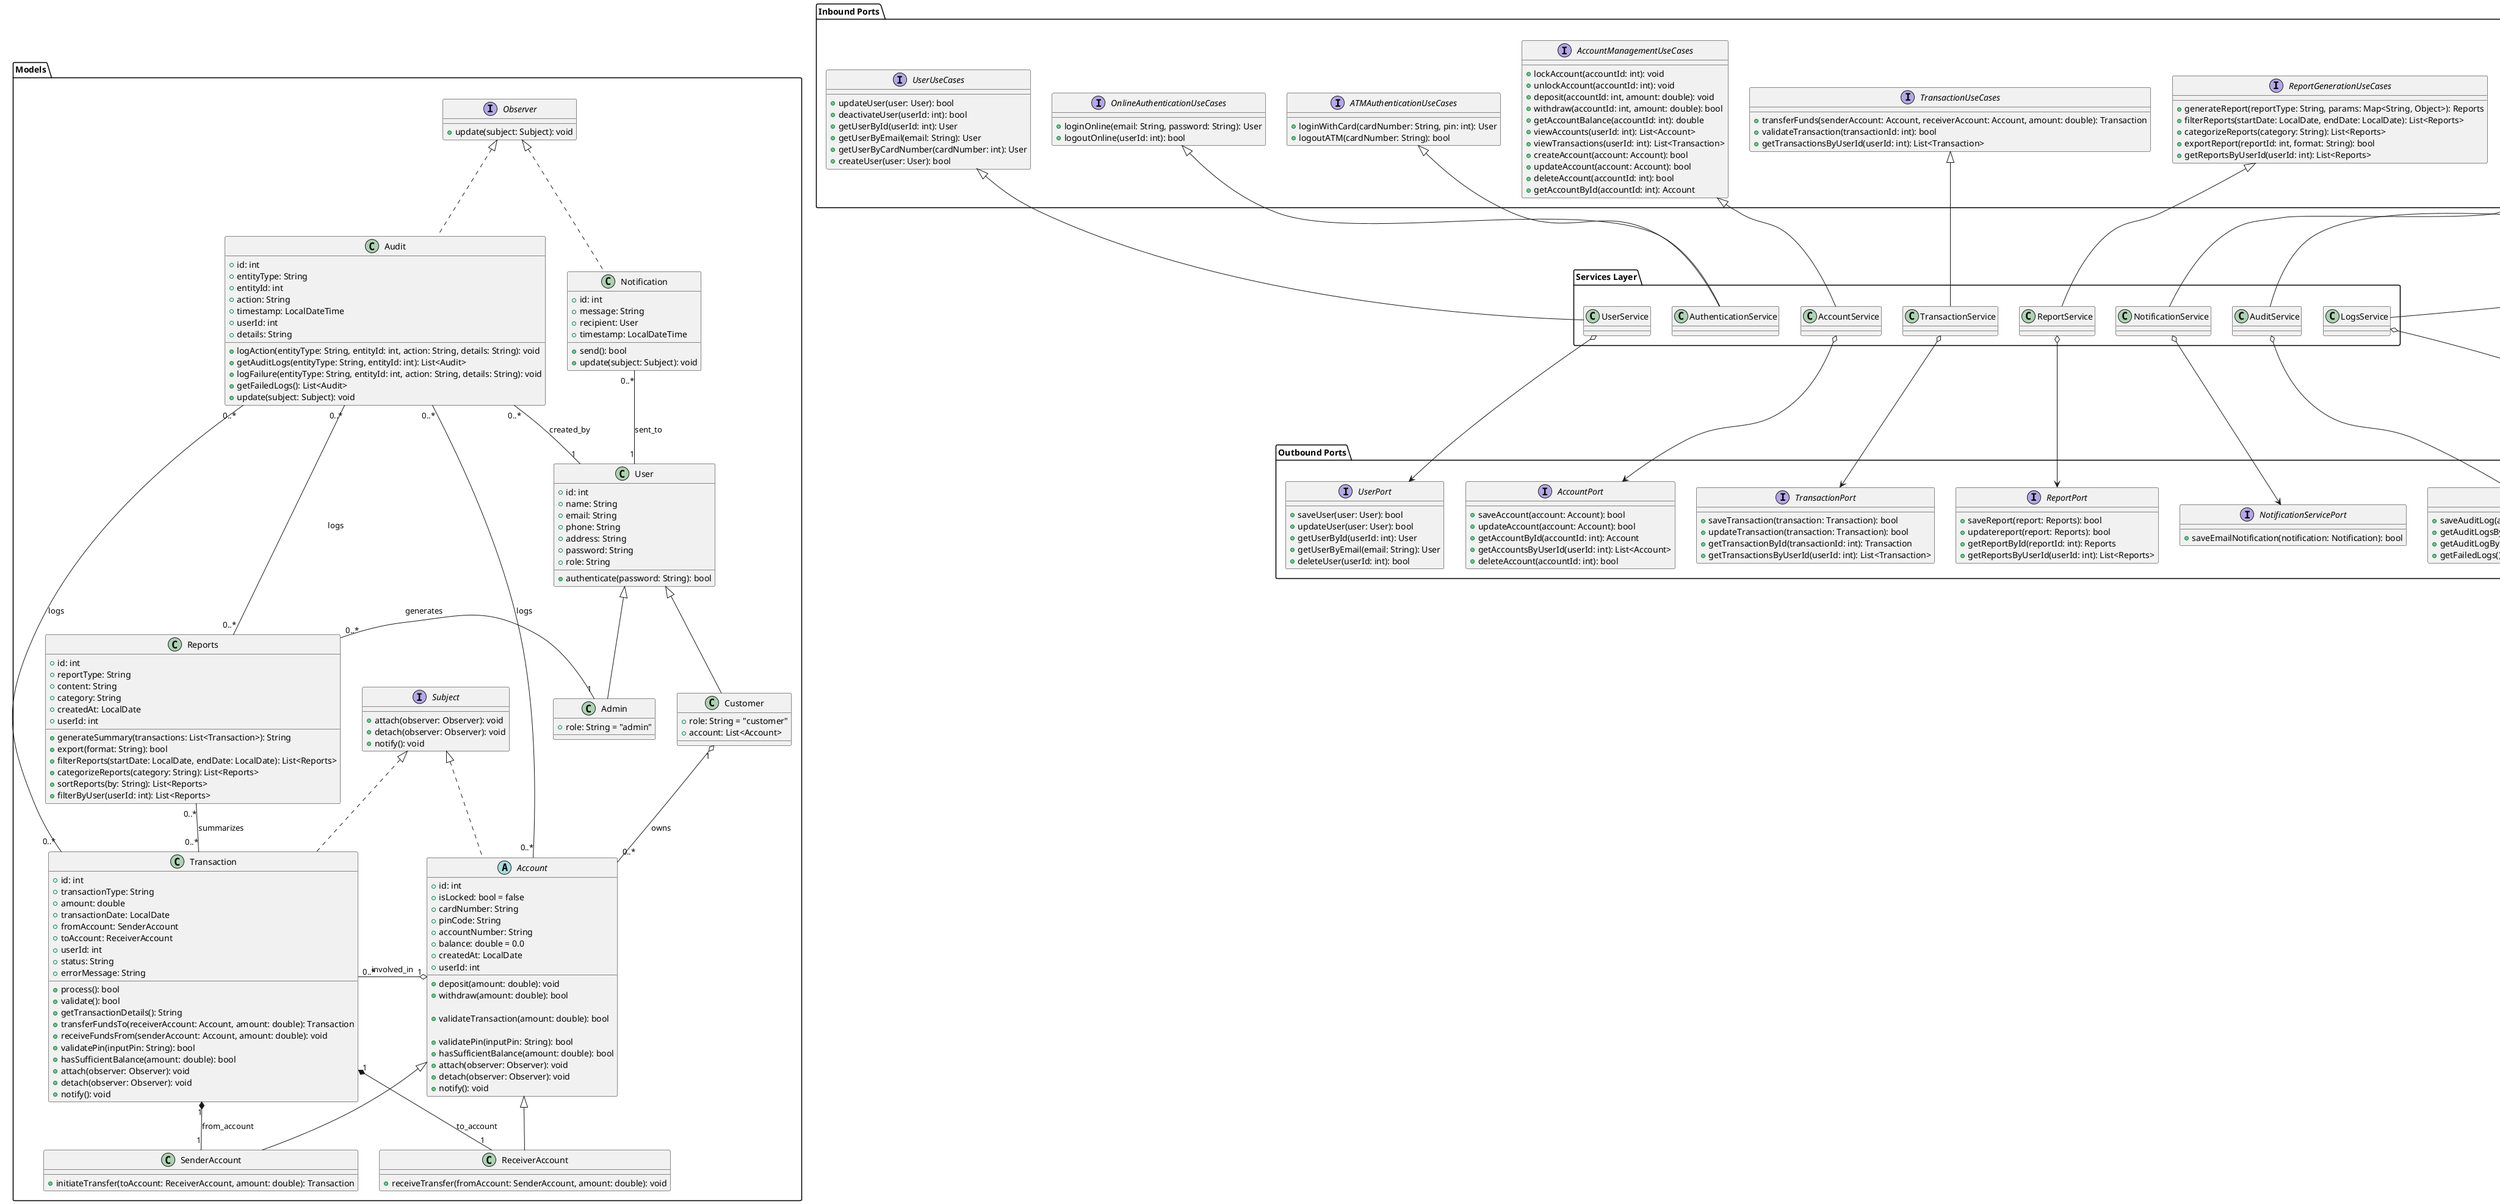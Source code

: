@startuml
' Services Layer
package "Services Layer" {
    class UserService {}
    class AccountService {}
    class TransactionService {}
    class ReportService {}
    class NotificationService {}
    class AuditService {}
    class AuthenticationService {}
    class LogsService {}
}





package "Outbound Ports" {

interface UserPort {
    +saveUser(user: User): bool
+updateUser(user: User): bool
    +getUserById(userId: int): User
    +getUserByEmail(email: String): User
    +deleteUser(userId: int): bool
}

interface AccountPort {
    +saveAccount(account: Account): bool
+updateAccount(account: Account): bool
    +getAccountById(accountId: int): Account
    +getAccountsByUserId(userId: int): List<Account>
    +deleteAccount(accountId: int): bool
}

interface TransactionPort {
    +saveTransaction(transaction: Transaction): bool
 +updateTransaction(transaction: Transaction): bool
    +getTransactionById(transactionId: int): Transaction
    +getTransactionsByUserId(userId: int): List<Transaction>
}

interface ReportPort {
    +saveReport(report: Reports): bool
+updatereport(report: Reports): bool
    +getReportById(reportId: int): Reports
    +getReportsByUserId(userId: int): List<Reports>
}

interface NotificationServicePort {
    +saveEmailNotification(notification: Notification): bool
    
}







interface AuditPort {
    +saveAuditLog(audit: Audit): bool
    +getAuditLogsByEntity(entityType: String, entityId: int): List<Audit>
    +getAuditLogById(auditId: int): Audit
    +getFailedLogs(): List<Audit>
}

interface LogsPort {
    +logInfo(message: String): void
    +logWarning(message: String): void
    +logError(message: String, errorDetails: String): void
    +logDebug(message: String): void
    +logFatal(message: String): void
}

}
package "Inbound Ports" {

interface UserUseCases {
    +updateUser(user: User): bool
        +deactivateUser(userId: int): bool
        
+getUserById(userId: int): User
        +getUserByEmail(email: String): User
+getUserByCardNumber(cardNumber: int): User
+createUser(user: User): bool
}

interface OnlineAuthenticationUseCases {
    +loginOnline(email: String, password: String): User
    +logoutOnline(userId: int): bool
}

interface ATMAuthenticationUseCases {
    +loginWithCard(cardNumber: String, pin: int): User
    +logoutATM(cardNumber: String): bool
}

interface AccountManagementUseCases {
    +lockAccount(accountId: int): void
        +unlockAccount(accountId: int): void
        +deposit(accountId: int, amount: double): void
        +withdraw(accountId: int, amount: double): bool
        +getAccountBalance(accountId: int): double
        +viewAccounts(userId: int): List<Account>
        +viewTransactions(userId: int): List<Transaction>
+createAccount(account: Account): bool
        +updateAccount(account: Account): bool
        +deleteAccount(accountId: int): bool
        +getAccountById(accountId: int): Account
}

interface TransactionUseCases {
    +transferFunds(senderAccount: Account, receiverAccount: Account, amount: double): Transaction
       
        +validateTransaction(transactionId: int): bool
+getTransactionsByUserId(userId: int): List<Transaction>
}

interface ReportGenerationUseCases {
    +generateReport(reportType: String, params: Map<String, Object>): Reports
        +filterReports(startDate: LocalDate, endDate: LocalDate): List<Reports>
        +categorizeReports(category: String): List<Reports>
        +exportReport(reportId: int, format: String): bool
  +getReportsByUserId(userId: int): List<Reports>
}

interface NotificationManagementUseCases {
    +sendNotification(userId: int, message: String): bool
    +getNotifications(userId: int): List<Notification>
}

interface AuditLoggingUseCases {
   +logAction(entityType: String, entityId: int, action: String, details: String): void
        +getAuditLogs(entityType: String, entityId: int): List<Audit>
        +logFailure(entityType: String, entityId: int, action: String, details: String): void
        +getFailedLogs(): List<Audit>
}

interface LogsUseCases {
        +logInfo(message: String): void
        +logWarning(message: String): void
        +logError(message: String, errorDetails: String): void
        +logDebug(message: String): void
        +logFatal(message: String): void
    }

}

package "Models" {
  interface Subject {
    +attach(observer: Observer): void
    +detach(observer: Observer): void
    +notify(): void
  }

  interface Observer {
    +update(subject: Subject): void
  }

  class User {
    +id: int
    +name: String
    +email: String
    +phone: String
    +address: String
    +password: String
+role: String
    +authenticate(password: String): bool
  }

  class Customer {
+role: String = "customer"
    +account: List<Account>
    
  }

  class Admin {
   +role: String = "admin"
  }

  abstract class Account implements Subject {
    +id: int
    +isLocked: bool = false
    +cardNumber: String
    +pinCode: String
    +accountNumber: String
    +balance: double = 0.0
    +createdAt: LocalDate
    +userId: int
    +deposit(amount: double): void
    +withdraw(amount: double): bool
    
    +validateTransaction(amount: double): bool
    
    +validatePin(inputPin: String): bool
    +hasSufficientBalance(amount: double): bool
    +attach(observer: Observer): void
    +detach(observer: Observer): void
    +notify(): void
  }

  class SenderAccount {
    +initiateTransfer(toAccount: ReceiverAccount, amount: double): Transaction
  }

  class ReceiverAccount {
    +receiveTransfer(fromAccount: SenderAccount, amount: double): void
  }

  class Transaction implements Subject {
    + id: int
    + transactionType: String
    + amount: double
    + transactionDate: LocalDate
    + fromAccount: SenderAccount
    + toAccount: ReceiverAccount
    + userId: int
    + status: String
    + errorMessage: String
    + process(): bool
    + validate(): bool
    + getTransactionDetails(): String
    + transferFundsTo(receiverAccount: Account, amount: double): Transaction
    + receiveFundsFrom(senderAccount: Account, amount: double): void
    + validatePin(inputPin: String): bool
    + hasSufficientBalance(amount: double): bool
    + attach(observer: Observer): void
    + detach(observer: Observer): void
    + notify(): void
  }

  class Reports {
    +id: int
    +reportType: String
    +content: String
+category: String
    +createdAt: LocalDate
    +userId: int
    +generateSummary(transactions: List<Transaction>): String
    +export(format: String): bool
    +filterReports(startDate: LocalDate, endDate: LocalDate): List<Reports>
    +categorizeReports(category: String): List<Reports>
    +sortReports(by: String): List<Reports>
    +filterByUser(userId: int): List<Reports>
  }

  class Audit implements Observer {
    +id: int
    +entityType: String
    +entityId: int
    +action: String
    +timestamp: LocalDateTime
    +userId: int
    +details: String
    +logAction(entityType: String, entityId: int, action: String, details: String): void
    +getAuditLogs(entityType: String, entityId: int): List<Audit>
    +logFailure(entityType: String, entityId: int, action: String, details: String): void
    +getFailedLogs(): List<Audit>
    +update(subject: Subject): void
  }

  class Notification implements Observer {
    +id: int
    +message: String
    +recipient: User
    +timestamp: LocalDateTime
    +send(): bool
    +update(subject: Subject): void
  }
}

' Relationships


User <|-- Customer
User <|-- Admin

Account <|-- SenderAccount
Account <|-- ReceiverAccount

Customer "1" o-- "0..*" Account : owns
Account "1" o-left- "0..*" Transaction : involved_in

Admin "1" -right- "0..*" Reports : generates
Reports "0..*" -- "0..*" Transaction : summarizes
Transaction "1" *-- "1" SenderAccount : from_account
Transaction "1" *-- "1" ReceiverAccount : to_account

Audit "0..*" -- "1" User : created_by
Audit "0..*" -- "0..*" Transaction : logs
Audit "0..*" -- "0..*" Reports : logs
Audit "0..*" -- "0..*" Account : logs

Notification "0..*" -- "1" User : sent_to



' Relationships to inbound and outbound ports
UserUseCases <|-- UserService
OnlineAuthenticationUseCases <|-- AuthenticationService
ATMAuthenticationUseCases <|-- AuthenticationService
AccountManagementUseCases <|-- AccountService
TransactionUseCases <|-- TransactionService
ReportGenerationUseCases <|-- ReportService
NotificationManagementUseCases <|-- NotificationService
AuditLoggingUseCases <|-- AuditService
LogsUseCases <|-- LogsService

UserService o--> UserPort
AccountService o--> AccountPort
TransactionService o--> TransactionPort
ReportService o--> ReportPort
NotificationService o--> NotificationServicePort
AuditService o--> AuditPort
LogsService o--> LogsPort
@enduml